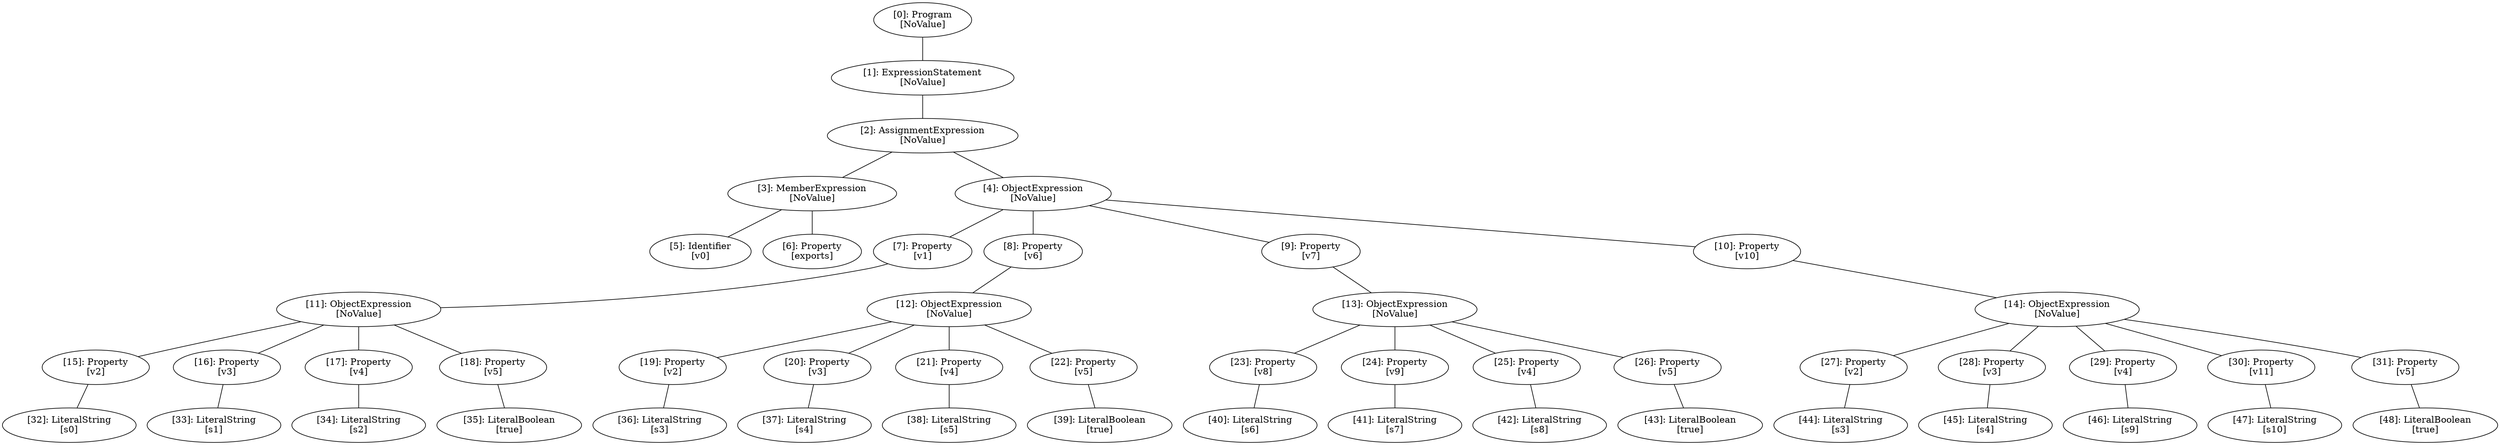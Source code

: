 // Result
graph {
	0 [label="[0]: Program
[NoValue]"]
	1 [label="[1]: ExpressionStatement
[NoValue]"]
	2 [label="[2]: AssignmentExpression
[NoValue]"]
	3 [label="[3]: MemberExpression
[NoValue]"]
	4 [label="[4]: ObjectExpression
[NoValue]"]
	5 [label="[5]: Identifier
[v0]"]
	6 [label="[6]: Property
[exports]"]
	7 [label="[7]: Property
[v1]"]
	8 [label="[8]: Property
[v6]"]
	9 [label="[9]: Property
[v7]"]
	10 [label="[10]: Property
[v10]"]
	11 [label="[11]: ObjectExpression
[NoValue]"]
	12 [label="[12]: ObjectExpression
[NoValue]"]
	13 [label="[13]: ObjectExpression
[NoValue]"]
	14 [label="[14]: ObjectExpression
[NoValue]"]
	15 [label="[15]: Property
[v2]"]
	16 [label="[16]: Property
[v3]"]
	17 [label="[17]: Property
[v4]"]
	18 [label="[18]: Property
[v5]"]
	19 [label="[19]: Property
[v2]"]
	20 [label="[20]: Property
[v3]"]
	21 [label="[21]: Property
[v4]"]
	22 [label="[22]: Property
[v5]"]
	23 [label="[23]: Property
[v8]"]
	24 [label="[24]: Property
[v9]"]
	25 [label="[25]: Property
[v4]"]
	26 [label="[26]: Property
[v5]"]
	27 [label="[27]: Property
[v2]"]
	28 [label="[28]: Property
[v3]"]
	29 [label="[29]: Property
[v4]"]
	30 [label="[30]: Property
[v11]"]
	31 [label="[31]: Property
[v5]"]
	32 [label="[32]: LiteralString
[s0]"]
	33 [label="[33]: LiteralString
[s1]"]
	34 [label="[34]: LiteralString
[s2]"]
	35 [label="[35]: LiteralBoolean
[true]"]
	36 [label="[36]: LiteralString
[s3]"]
	37 [label="[37]: LiteralString
[s4]"]
	38 [label="[38]: LiteralString
[s5]"]
	39 [label="[39]: LiteralBoolean
[true]"]
	40 [label="[40]: LiteralString
[s6]"]
	41 [label="[41]: LiteralString
[s7]"]
	42 [label="[42]: LiteralString
[s8]"]
	43 [label="[43]: LiteralBoolean
[true]"]
	44 [label="[44]: LiteralString
[s3]"]
	45 [label="[45]: LiteralString
[s4]"]
	46 [label="[46]: LiteralString
[s9]"]
	47 [label="[47]: LiteralString
[s10]"]
	48 [label="[48]: LiteralBoolean
[true]"]
	0 -- 1
	1 -- 2
	2 -- 3
	2 -- 4
	3 -- 5
	3 -- 6
	4 -- 7
	4 -- 8
	4 -- 9
	4 -- 10
	7 -- 11
	8 -- 12
	9 -- 13
	10 -- 14
	11 -- 15
	11 -- 16
	11 -- 17
	11 -- 18
	12 -- 19
	12 -- 20
	12 -- 21
	12 -- 22
	13 -- 23
	13 -- 24
	13 -- 25
	13 -- 26
	14 -- 27
	14 -- 28
	14 -- 29
	14 -- 30
	14 -- 31
	15 -- 32
	16 -- 33
	17 -- 34
	18 -- 35
	19 -- 36
	20 -- 37
	21 -- 38
	22 -- 39
	23 -- 40
	24 -- 41
	25 -- 42
	26 -- 43
	27 -- 44
	28 -- 45
	29 -- 46
	30 -- 47
	31 -- 48
}
